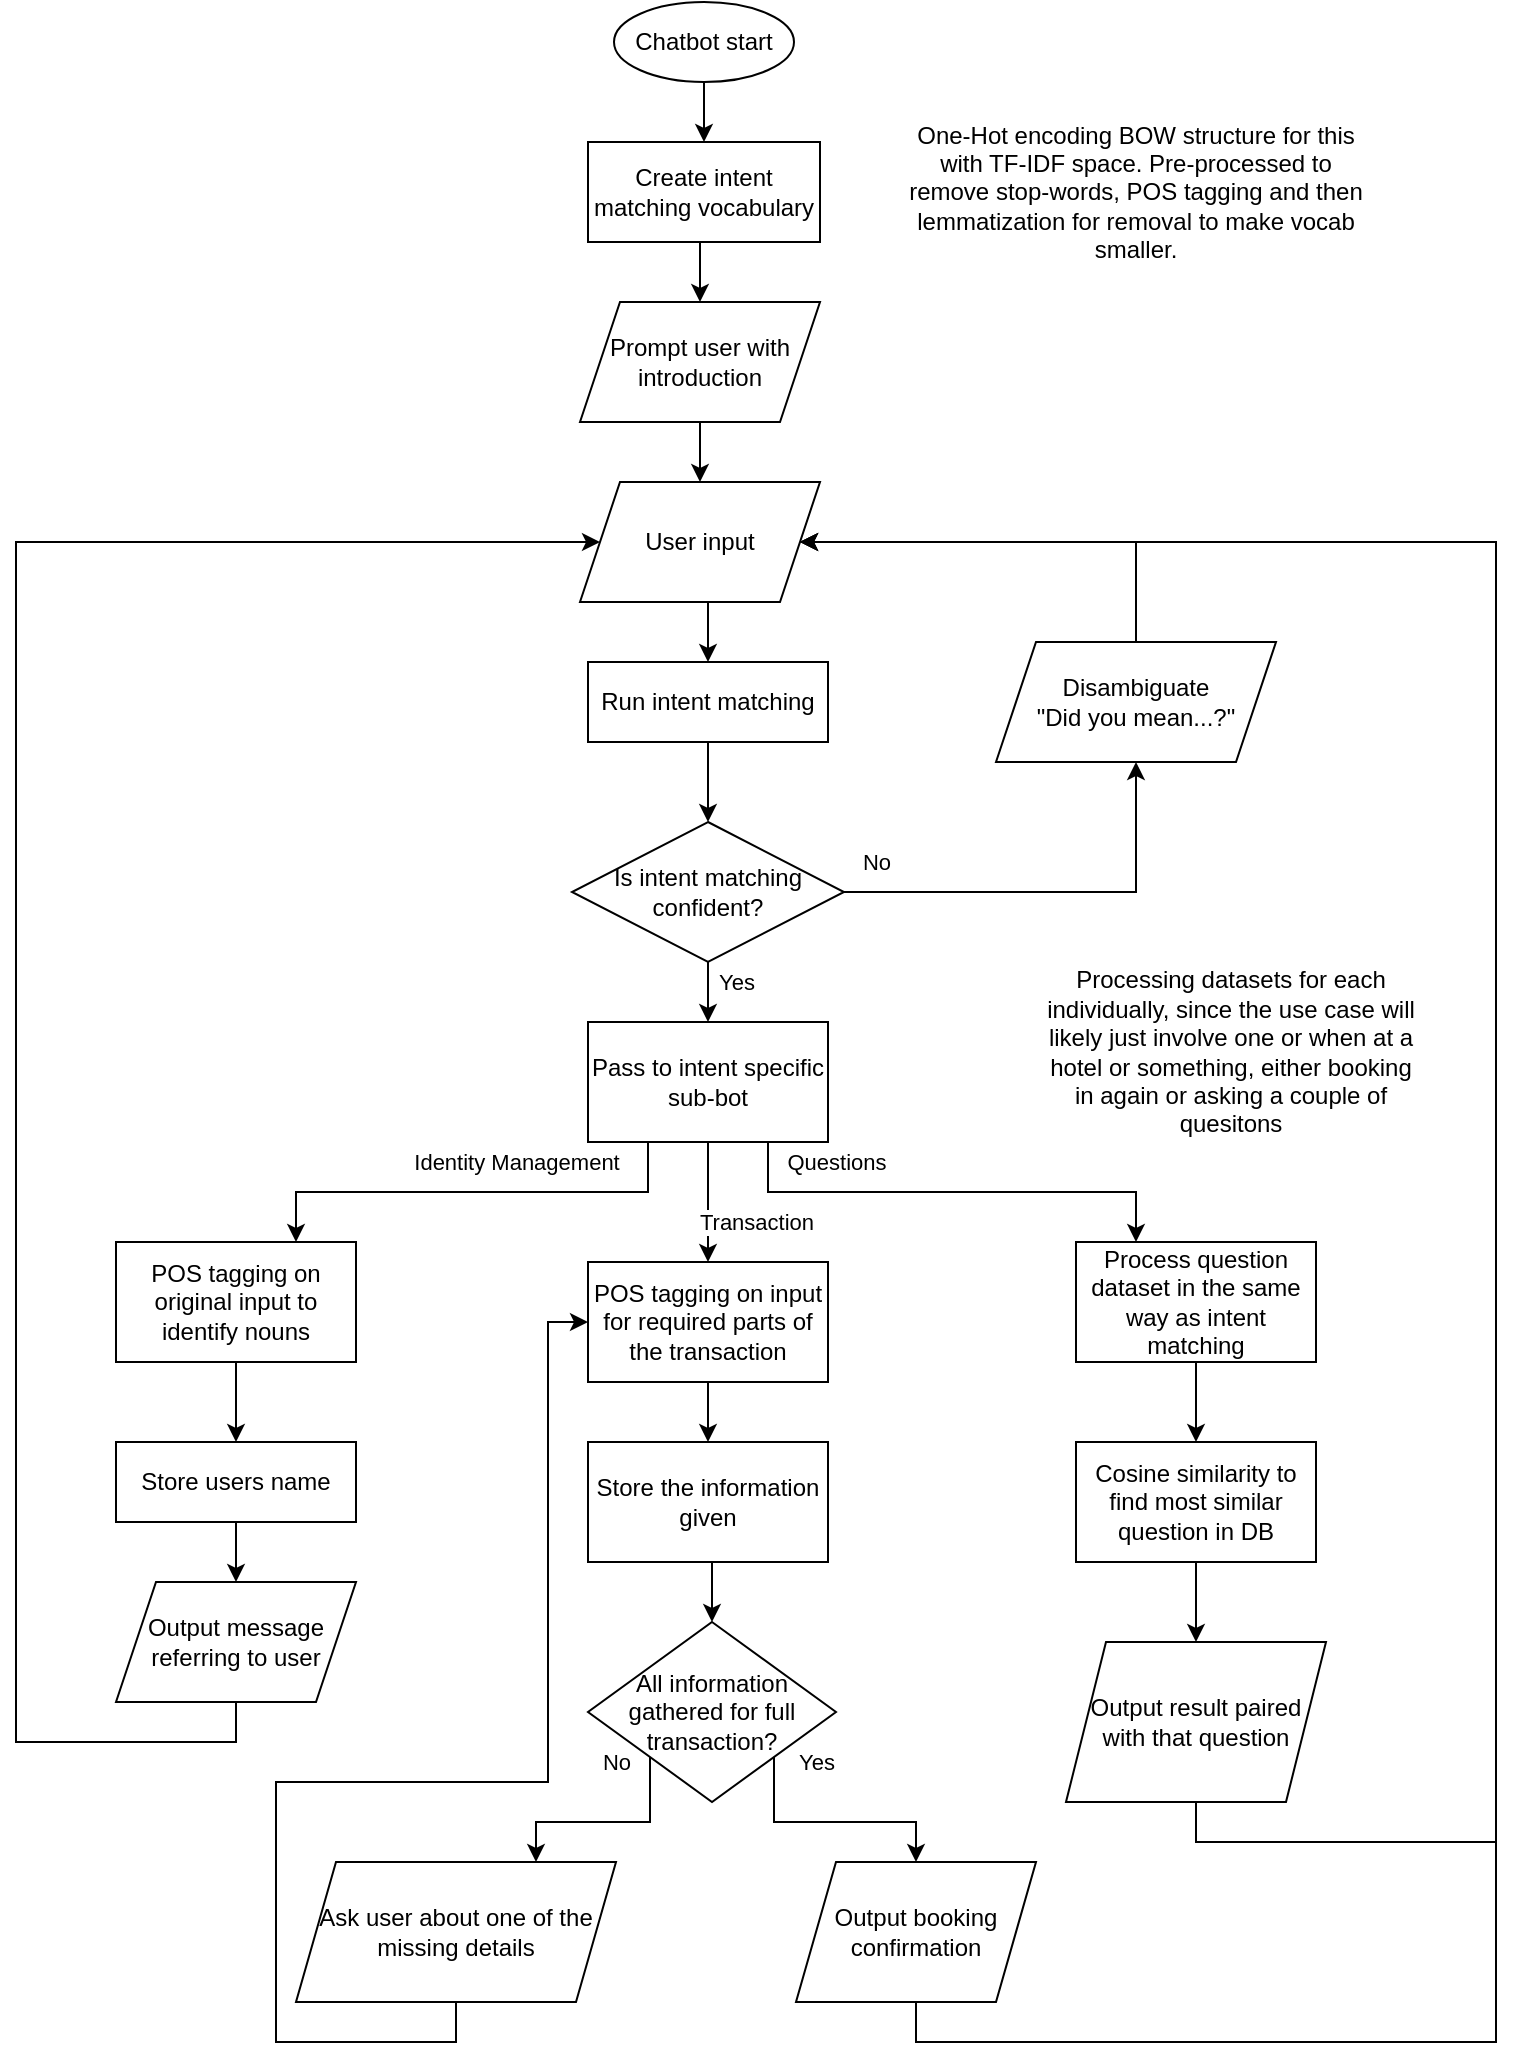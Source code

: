<mxfile version="20.5.3" type="device"><diagram id="g1eoZKW7eXSDHSAbeTD8" name="Page-1"><mxGraphModel dx="1038" dy="579" grid="1" gridSize="10" guides="1" tooltips="1" connect="1" arrows="1" fold="1" page="1" pageScale="1" pageWidth="827" pageHeight="1169" math="0" shadow="0"><root><mxCell id="0"/><mxCell id="1" parent="0"/><mxCell id="UmCKvCiMg0a1FBOj7toG-8" style="edgeStyle=orthogonalEdgeStyle;rounded=0;orthogonalLoop=1;jettySize=auto;html=1;exitX=0.5;exitY=1;exitDx=0;exitDy=0;entryX=0.5;entryY=0;entryDx=0;entryDy=0;" parent="1" source="UmCKvCiMg0a1FBOj7toG-2" target="UmCKvCiMg0a1FBOj7toG-4" edge="1"><mxGeometry relative="1" as="geometry"/></mxCell><mxCell id="UmCKvCiMg0a1FBOj7toG-2" value="Chatbot start" style="ellipse;whiteSpace=wrap;html=1;" parent="1" vertex="1"><mxGeometry x="369" y="20" width="90" height="40" as="geometry"/></mxCell><mxCell id="UmCKvCiMg0a1FBOj7toG-9" style="edgeStyle=orthogonalEdgeStyle;rounded=0;orthogonalLoop=1;jettySize=auto;html=1;exitX=0.5;exitY=1;exitDx=0;exitDy=0;entryX=0.5;entryY=0;entryDx=0;entryDy=0;" parent="1" source="UmCKvCiMg0a1FBOj7toG-4" target="UmCKvCiMg0a1FBOj7toG-5" edge="1"><mxGeometry relative="1" as="geometry"/></mxCell><mxCell id="UmCKvCiMg0a1FBOj7toG-4" value="Create intent matching vocabulary" style="rounded=0;whiteSpace=wrap;html=1;" parent="1" vertex="1"><mxGeometry x="356" y="90" width="116" height="50" as="geometry"/></mxCell><mxCell id="UmCKvCiMg0a1FBOj7toG-10" style="edgeStyle=orthogonalEdgeStyle;rounded=0;orthogonalLoop=1;jettySize=auto;html=1;exitX=0.5;exitY=1;exitDx=0;exitDy=0;" parent="1" source="UmCKvCiMg0a1FBOj7toG-5" target="UmCKvCiMg0a1FBOj7toG-6" edge="1"><mxGeometry relative="1" as="geometry"/></mxCell><mxCell id="UmCKvCiMg0a1FBOj7toG-5" value="Prompt user with introduction" style="shape=parallelogram;perimeter=parallelogramPerimeter;whiteSpace=wrap;html=1;fixedSize=1;" parent="1" vertex="1"><mxGeometry x="352" y="170" width="120" height="60" as="geometry"/></mxCell><mxCell id="UmCKvCiMg0a1FBOj7toG-12" style="edgeStyle=orthogonalEdgeStyle;rounded=0;orthogonalLoop=1;jettySize=auto;html=1;exitX=0.5;exitY=1;exitDx=0;exitDy=0;entryX=0.5;entryY=0;entryDx=0;entryDy=0;" parent="1" source="UmCKvCiMg0a1FBOj7toG-6" target="UmCKvCiMg0a1FBOj7toG-7" edge="1"><mxGeometry relative="1" as="geometry"/></mxCell><mxCell id="UmCKvCiMg0a1FBOj7toG-6" value="User input" style="shape=parallelogram;perimeter=parallelogramPerimeter;whiteSpace=wrap;html=1;fixedSize=1;" parent="1" vertex="1"><mxGeometry x="352" y="260" width="120" height="60" as="geometry"/></mxCell><mxCell id="UmCKvCiMg0a1FBOj7toG-14" style="edgeStyle=orthogonalEdgeStyle;rounded=0;orthogonalLoop=1;jettySize=auto;html=1;exitX=0.5;exitY=1;exitDx=0;exitDy=0;entryX=0.5;entryY=0;entryDx=0;entryDy=0;" parent="1" source="UmCKvCiMg0a1FBOj7toG-7" target="UmCKvCiMg0a1FBOj7toG-13" edge="1"><mxGeometry relative="1" as="geometry"/></mxCell><mxCell id="UmCKvCiMg0a1FBOj7toG-7" value="Run intent matching" style="rounded=0;whiteSpace=wrap;html=1;" parent="1" vertex="1"><mxGeometry x="356" y="350" width="120" height="40" as="geometry"/></mxCell><mxCell id="UmCKvCiMg0a1FBOj7toG-16" value="No" style="edgeStyle=orthogonalEdgeStyle;rounded=0;orthogonalLoop=1;jettySize=auto;html=1;exitX=1;exitY=0.5;exitDx=0;exitDy=0;entryX=0.5;entryY=1;entryDx=0;entryDy=0;" parent="1" source="UmCKvCiMg0a1FBOj7toG-13" target="UmCKvCiMg0a1FBOj7toG-15" edge="1"><mxGeometry x="-0.848" y="15" relative="1" as="geometry"><mxPoint as="offset"/></mxGeometry></mxCell><mxCell id="UmCKvCiMg0a1FBOj7toG-19" value="Yes" style="edgeStyle=orthogonalEdgeStyle;rounded=0;orthogonalLoop=1;jettySize=auto;html=1;exitX=0.5;exitY=1;exitDx=0;exitDy=0;entryX=0.5;entryY=0;entryDx=0;entryDy=0;" parent="1" source="UmCKvCiMg0a1FBOj7toG-13" target="UmCKvCiMg0a1FBOj7toG-18" edge="1"><mxGeometry x="-0.333" y="14" relative="1" as="geometry"><mxPoint as="offset"/></mxGeometry></mxCell><mxCell id="UmCKvCiMg0a1FBOj7toG-13" value="Is intent matching confident?" style="rhombus;whiteSpace=wrap;html=1;" parent="1" vertex="1"><mxGeometry x="348" y="430" width="136" height="70" as="geometry"/></mxCell><mxCell id="UmCKvCiMg0a1FBOj7toG-17" style="edgeStyle=orthogonalEdgeStyle;rounded=0;orthogonalLoop=1;jettySize=auto;html=1;exitX=0.5;exitY=0;exitDx=0;exitDy=0;entryX=1;entryY=0.5;entryDx=0;entryDy=0;" parent="1" source="UmCKvCiMg0a1FBOj7toG-15" target="UmCKvCiMg0a1FBOj7toG-6" edge="1"><mxGeometry relative="1" as="geometry"><Array as="points"><mxPoint x="630" y="290"/></Array></mxGeometry></mxCell><mxCell id="UmCKvCiMg0a1FBOj7toG-15" value="Disambiguate&lt;br&gt;&quot;Did you mean...?&quot;" style="shape=parallelogram;perimeter=parallelogramPerimeter;whiteSpace=wrap;html=1;fixedSize=1;" parent="1" vertex="1"><mxGeometry x="560" y="340" width="140" height="60" as="geometry"/></mxCell><mxCell id="j-7i-0Dg5FCFYbEvzQsV-4" value="Identity Management" style="edgeStyle=orthogonalEdgeStyle;rounded=0;orthogonalLoop=1;jettySize=auto;html=1;exitX=0.25;exitY=1;exitDx=0;exitDy=0;entryX=0.75;entryY=0;entryDx=0;entryDy=0;" parent="1" source="UmCKvCiMg0a1FBOj7toG-18" target="j-7i-0Dg5FCFYbEvzQsV-1" edge="1"><mxGeometry x="-0.195" y="-15" relative="1" as="geometry"><mxPoint as="offset"/></mxGeometry></mxCell><mxCell id="j-7i-0Dg5FCFYbEvzQsV-16" value="Transaction" style="edgeStyle=orthogonalEdgeStyle;rounded=0;orthogonalLoop=1;jettySize=auto;html=1;exitX=0.5;exitY=1;exitDx=0;exitDy=0;entryX=0.5;entryY=0;entryDx=0;entryDy=0;" parent="1" source="UmCKvCiMg0a1FBOj7toG-18" target="j-7i-0Dg5FCFYbEvzQsV-2" edge="1"><mxGeometry x="0.333" y="24" relative="1" as="geometry"><mxPoint as="offset"/></mxGeometry></mxCell><mxCell id="j-7i-0Dg5FCFYbEvzQsV-17" value="Questions" style="edgeStyle=orthogonalEdgeStyle;rounded=0;orthogonalLoop=1;jettySize=auto;html=1;exitX=0.75;exitY=1;exitDx=0;exitDy=0;entryX=0.25;entryY=0;entryDx=0;entryDy=0;" parent="1" source="UmCKvCiMg0a1FBOj7toG-18" target="j-7i-0Dg5FCFYbEvzQsV-3" edge="1"><mxGeometry x="-0.496" y="15" relative="1" as="geometry"><mxPoint as="offset"/></mxGeometry></mxCell><mxCell id="UmCKvCiMg0a1FBOj7toG-18" value="Pass to intent specific sub-bot" style="rounded=0;whiteSpace=wrap;html=1;" parent="1" vertex="1"><mxGeometry x="356" y="530" width="120" height="60" as="geometry"/></mxCell><mxCell id="j-7i-0Dg5FCFYbEvzQsV-11" style="edgeStyle=orthogonalEdgeStyle;rounded=0;orthogonalLoop=1;jettySize=auto;html=1;exitX=0.5;exitY=1;exitDx=0;exitDy=0;entryX=0.5;entryY=0;entryDx=0;entryDy=0;" parent="1" source="j-7i-0Dg5FCFYbEvzQsV-1" target="j-7i-0Dg5FCFYbEvzQsV-8" edge="1"><mxGeometry relative="1" as="geometry"/></mxCell><mxCell id="j-7i-0Dg5FCFYbEvzQsV-1" value="POS tagging on original input to identify nouns" style="rounded=0;whiteSpace=wrap;html=1;" parent="1" vertex="1"><mxGeometry x="120" y="640" width="120" height="60" as="geometry"/></mxCell><mxCell id="j-7i-0Dg5FCFYbEvzQsV-2" value="" style="rounded=0;whiteSpace=wrap;html=1;" parent="1" vertex="1"><mxGeometry x="356" y="650" width="120" height="60" as="geometry"/></mxCell><mxCell id="j-7i-0Dg5FCFYbEvzQsV-20" style="edgeStyle=orthogonalEdgeStyle;rounded=0;orthogonalLoop=1;jettySize=auto;html=1;exitX=0.5;exitY=1;exitDx=0;exitDy=0;" parent="1" source="j-7i-0Dg5FCFYbEvzQsV-3" target="j-7i-0Dg5FCFYbEvzQsV-19" edge="1"><mxGeometry relative="1" as="geometry"/></mxCell><mxCell id="j-7i-0Dg5FCFYbEvzQsV-3" value="Process question dataset in the same way as intent matching" style="rounded=0;whiteSpace=wrap;html=1;" parent="1" vertex="1"><mxGeometry x="600" y="640" width="120" height="60" as="geometry"/></mxCell><mxCell id="j-7i-0Dg5FCFYbEvzQsV-12" style="edgeStyle=orthogonalEdgeStyle;rounded=0;orthogonalLoop=1;jettySize=auto;html=1;exitX=0.5;exitY=1;exitDx=0;exitDy=0;entryX=0.5;entryY=0;entryDx=0;entryDy=0;" parent="1" source="j-7i-0Dg5FCFYbEvzQsV-8" target="j-7i-0Dg5FCFYbEvzQsV-10" edge="1"><mxGeometry relative="1" as="geometry"/></mxCell><mxCell id="j-7i-0Dg5FCFYbEvzQsV-8" value="Store users name" style="rounded=0;whiteSpace=wrap;html=1;" parent="1" vertex="1"><mxGeometry x="120" y="740" width="120" height="40" as="geometry"/></mxCell><mxCell id="j-7i-0Dg5FCFYbEvzQsV-13" style="edgeStyle=orthogonalEdgeStyle;rounded=0;orthogonalLoop=1;jettySize=auto;html=1;exitX=0.5;exitY=1;exitDx=0;exitDy=0;entryX=0;entryY=0.5;entryDx=0;entryDy=0;" parent="1" source="j-7i-0Dg5FCFYbEvzQsV-10" target="UmCKvCiMg0a1FBOj7toG-6" edge="1"><mxGeometry relative="1" as="geometry"><Array as="points"><mxPoint x="180" y="890"/><mxPoint x="70" y="890"/><mxPoint x="70" y="290"/></Array></mxGeometry></mxCell><mxCell id="j-7i-0Dg5FCFYbEvzQsV-10" value="Output message referring to user" style="shape=parallelogram;perimeter=parallelogramPerimeter;whiteSpace=wrap;html=1;fixedSize=1;" parent="1" vertex="1"><mxGeometry x="120" y="810" width="120" height="60" as="geometry"/></mxCell><mxCell id="j-7i-0Dg5FCFYbEvzQsV-14" value="One-Hot encoding BOW structure for this with TF-IDF space. Pre-processed to remove stop-words, POS tagging and then lemmatization for removal to make vocab smaller." style="text;html=1;strokeColor=none;fillColor=none;align=center;verticalAlign=middle;whiteSpace=wrap;rounded=0;" parent="1" vertex="1"><mxGeometry x="515" y="80" width="230" height="70" as="geometry"/></mxCell><mxCell id="j-7i-0Dg5FCFYbEvzQsV-15" value="Processing datasets for each individually, since the use case will likely just involve one or when at a hotel or something, either booking in again or asking a couple of quesitons" style="text;html=1;strokeColor=none;fillColor=none;align=center;verticalAlign=middle;whiteSpace=wrap;rounded=0;" parent="1" vertex="1"><mxGeometry x="580" y="500" width="195" height="90" as="geometry"/></mxCell><mxCell id="j-7i-0Dg5FCFYbEvzQsV-28" style="edgeStyle=orthogonalEdgeStyle;rounded=0;orthogonalLoop=1;jettySize=auto;html=1;exitX=0.5;exitY=1;exitDx=0;exitDy=0;entryX=0.5;entryY=0;entryDx=0;entryDy=0;" parent="1" source="j-7i-0Dg5FCFYbEvzQsV-18" target="j-7i-0Dg5FCFYbEvzQsV-24" edge="1"><mxGeometry relative="1" as="geometry"/></mxCell><mxCell id="j-7i-0Dg5FCFYbEvzQsV-18" value="POS tagging on input for required parts of the transaction" style="rounded=0;whiteSpace=wrap;html=1;" parent="1" vertex="1"><mxGeometry x="356" y="650" width="120" height="60" as="geometry"/></mxCell><mxCell id="j-7i-0Dg5FCFYbEvzQsV-22" style="edgeStyle=orthogonalEdgeStyle;rounded=0;orthogonalLoop=1;jettySize=auto;html=1;exitX=0.5;exitY=1;exitDx=0;exitDy=0;entryX=0.5;entryY=0;entryDx=0;entryDy=0;" parent="1" source="j-7i-0Dg5FCFYbEvzQsV-19" target="j-7i-0Dg5FCFYbEvzQsV-21" edge="1"><mxGeometry relative="1" as="geometry"/></mxCell><mxCell id="j-7i-0Dg5FCFYbEvzQsV-19" value="Cosine similarity to find most similar question in DB" style="rounded=0;whiteSpace=wrap;html=1;" parent="1" vertex="1"><mxGeometry x="600" y="740" width="120" height="60" as="geometry"/></mxCell><mxCell id="j-7i-0Dg5FCFYbEvzQsV-23" style="edgeStyle=orthogonalEdgeStyle;rounded=0;orthogonalLoop=1;jettySize=auto;html=1;exitX=0.5;exitY=1;exitDx=0;exitDy=0;entryX=1;entryY=0.5;entryDx=0;entryDy=0;" parent="1" source="j-7i-0Dg5FCFYbEvzQsV-21" target="UmCKvCiMg0a1FBOj7toG-6" edge="1"><mxGeometry relative="1" as="geometry"><Array as="points"><mxPoint x="660" y="940"/><mxPoint x="810" y="940"/><mxPoint x="810" y="290"/></Array></mxGeometry></mxCell><mxCell id="j-7i-0Dg5FCFYbEvzQsV-21" value="Output result paired with that question" style="shape=parallelogram;perimeter=parallelogramPerimeter;whiteSpace=wrap;html=1;fixedSize=1;" parent="1" vertex="1"><mxGeometry x="595" y="840" width="130" height="80" as="geometry"/></mxCell><mxCell id="j-7i-0Dg5FCFYbEvzQsV-33" style="edgeStyle=orthogonalEdgeStyle;rounded=0;orthogonalLoop=1;jettySize=auto;html=1;exitX=0.5;exitY=1;exitDx=0;exitDy=0;entryX=0.5;entryY=0;entryDx=0;entryDy=0;" parent="1" source="j-7i-0Dg5FCFYbEvzQsV-24" target="j-7i-0Dg5FCFYbEvzQsV-30" edge="1"><mxGeometry relative="1" as="geometry"/></mxCell><mxCell id="j-7i-0Dg5FCFYbEvzQsV-24" value="Store the information given" style="rounded=0;whiteSpace=wrap;html=1;" parent="1" vertex="1"><mxGeometry x="356" y="740" width="120" height="60" as="geometry"/></mxCell><mxCell id="j-7i-0Dg5FCFYbEvzQsV-36" value="No" style="edgeStyle=orthogonalEdgeStyle;rounded=0;orthogonalLoop=1;jettySize=auto;html=1;exitX=0;exitY=1;exitDx=0;exitDy=0;entryX=0.75;entryY=0;entryDx=0;entryDy=0;" parent="1" source="j-7i-0Dg5FCFYbEvzQsV-30" target="j-7i-0Dg5FCFYbEvzQsV-35" edge="1"><mxGeometry x="-0.954" y="-17" relative="1" as="geometry"><Array as="points"><mxPoint x="387" y="930"/><mxPoint x="330" y="930"/></Array><mxPoint as="offset"/></mxGeometry></mxCell><mxCell id="j-7i-0Dg5FCFYbEvzQsV-39" value="Yes" style="edgeStyle=orthogonalEdgeStyle;rounded=0;orthogonalLoop=1;jettySize=auto;html=1;exitX=1;exitY=1;exitDx=0;exitDy=0;entryX=0.5;entryY=0;entryDx=0;entryDy=0;" parent="1" source="j-7i-0Dg5FCFYbEvzQsV-30" target="j-7i-0Dg5FCFYbEvzQsV-38" edge="1"><mxGeometry x="-0.96" y="21" relative="1" as="geometry"><Array as="points"><mxPoint x="449" y="930"/><mxPoint x="520" y="930"/></Array><mxPoint as="offset"/></mxGeometry></mxCell><mxCell id="j-7i-0Dg5FCFYbEvzQsV-30" value="All information gathered for full transaction?" style="rhombus;whiteSpace=wrap;html=1;" parent="1" vertex="1"><mxGeometry x="356" y="830" width="124" height="90" as="geometry"/></mxCell><mxCell id="j-7i-0Dg5FCFYbEvzQsV-37" style="edgeStyle=orthogonalEdgeStyle;rounded=0;orthogonalLoop=1;jettySize=auto;html=1;exitX=0.5;exitY=1;exitDx=0;exitDy=0;entryX=0;entryY=0.5;entryDx=0;entryDy=0;" parent="1" source="j-7i-0Dg5FCFYbEvzQsV-35" target="j-7i-0Dg5FCFYbEvzQsV-18" edge="1"><mxGeometry relative="1" as="geometry"><Array as="points"><mxPoint x="290" y="1040"/><mxPoint x="200" y="1040"/><mxPoint x="200" y="910"/><mxPoint x="336" y="910"/><mxPoint x="336" y="680"/></Array></mxGeometry></mxCell><mxCell id="j-7i-0Dg5FCFYbEvzQsV-35" value="Ask user about one of the missing details" style="shape=parallelogram;perimeter=parallelogramPerimeter;whiteSpace=wrap;html=1;fixedSize=1;" parent="1" vertex="1"><mxGeometry x="210" y="950" width="160" height="70" as="geometry"/></mxCell><mxCell id="j-7i-0Dg5FCFYbEvzQsV-40" style="edgeStyle=orthogonalEdgeStyle;rounded=0;orthogonalLoop=1;jettySize=auto;html=1;exitX=0.5;exitY=1;exitDx=0;exitDy=0;entryX=1;entryY=0.5;entryDx=0;entryDy=0;" parent="1" source="j-7i-0Dg5FCFYbEvzQsV-38" target="UmCKvCiMg0a1FBOj7toG-6" edge="1"><mxGeometry relative="1" as="geometry"><Array as="points"><mxPoint x="520" y="1040"/><mxPoint x="810" y="1040"/><mxPoint x="810" y="290"/></Array></mxGeometry></mxCell><mxCell id="j-7i-0Dg5FCFYbEvzQsV-38" value="Output booking confirmation" style="shape=parallelogram;perimeter=parallelogramPerimeter;whiteSpace=wrap;html=1;fixedSize=1;" parent="1" vertex="1"><mxGeometry x="460" y="950" width="120" height="70" as="geometry"/></mxCell></root></mxGraphModel></diagram></mxfile>